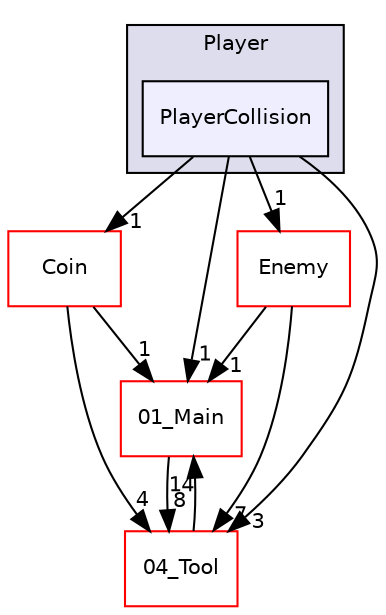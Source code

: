 digraph "C:/HAL/PG関係/03_作成プログラム/03_HAL授業/就職作品/Project/source/03_Object/3D/Player/PlayerCollision" {
  compound=true
  node [ fontsize="10", fontname="Helvetica"];
  edge [ labelfontsize="10", labelfontname="Helvetica"];
  subgraph clusterdir_5e115f3b25cc5f2cc1bddec10688de55 {
    graph [ bgcolor="#ddddee", pencolor="black", label="Player" fontname="Helvetica", fontsize="10", URL="dir_5e115f3b25cc5f2cc1bddec10688de55.html"]
  dir_295520b930b11cedd5d44381915aff23 [shape=box, label="PlayerCollision", style="filled", fillcolor="#eeeeff", pencolor="black", URL="dir_295520b930b11cedd5d44381915aff23.html"];
  }
  dir_d7e0830c1cceaebb1934ac97244cce23 [shape=box label="Coin" fillcolor="white" style="filled" color="red" URL="dir_d7e0830c1cceaebb1934ac97244cce23.html"];
  dir_b2ee2f4b37d8460d9f5246ffd8c74e11 [shape=box label="01_Main" fillcolor="white" style="filled" color="red" URL="dir_b2ee2f4b37d8460d9f5246ffd8c74e11.html"];
  dir_48bb4aacea20c6a8378e1408d864b090 [shape=box label="04_Tool" fillcolor="white" style="filled" color="red" URL="dir_48bb4aacea20c6a8378e1408d864b090.html"];
  dir_16a2e82dc842b34d2540912c9a40711d [shape=box label="Enemy" fillcolor="white" style="filled" color="red" URL="dir_16a2e82dc842b34d2540912c9a40711d.html"];
  dir_295520b930b11cedd5d44381915aff23->dir_d7e0830c1cceaebb1934ac97244cce23 [headlabel="1", labeldistance=1.5 headhref="dir_000068_000051.html"];
  dir_295520b930b11cedd5d44381915aff23->dir_b2ee2f4b37d8460d9f5246ffd8c74e11 [headlabel="1", labeldistance=1.5 headhref="dir_000068_000001.html"];
  dir_295520b930b11cedd5d44381915aff23->dir_48bb4aacea20c6a8378e1408d864b090 [headlabel="3", labeldistance=1.5 headhref="dir_000068_000080.html"];
  dir_295520b930b11cedd5d44381915aff23->dir_16a2e82dc842b34d2540912c9a40711d [headlabel="1", labeldistance=1.5 headhref="dir_000068_000055.html"];
  dir_b2ee2f4b37d8460d9f5246ffd8c74e11->dir_48bb4aacea20c6a8378e1408d864b090 [headlabel="8", labeldistance=1.5 headhref="dir_000001_000080.html"];
  dir_d7e0830c1cceaebb1934ac97244cce23->dir_b2ee2f4b37d8460d9f5246ffd8c74e11 [headlabel="1", labeldistance=1.5 headhref="dir_000051_000001.html"];
  dir_d7e0830c1cceaebb1934ac97244cce23->dir_48bb4aacea20c6a8378e1408d864b090 [headlabel="4", labeldistance=1.5 headhref="dir_000051_000080.html"];
  dir_48bb4aacea20c6a8378e1408d864b090->dir_b2ee2f4b37d8460d9f5246ffd8c74e11 [headlabel="14", labeldistance=1.5 headhref="dir_000080_000001.html"];
  dir_16a2e82dc842b34d2540912c9a40711d->dir_b2ee2f4b37d8460d9f5246ffd8c74e11 [headlabel="1", labeldistance=1.5 headhref="dir_000055_000001.html"];
  dir_16a2e82dc842b34d2540912c9a40711d->dir_48bb4aacea20c6a8378e1408d864b090 [headlabel="7", labeldistance=1.5 headhref="dir_000055_000080.html"];
}
